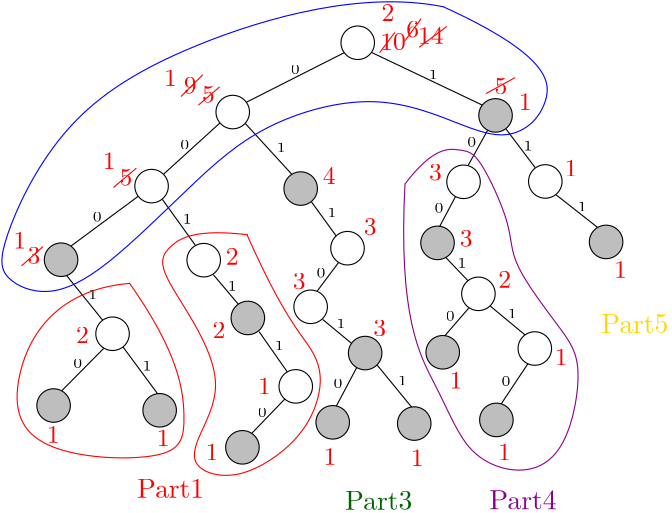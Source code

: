 <?xml version="1.0"?>
<!DOCTYPE ipe SYSTEM "ipe.dtd">
<ipe version="70218" creator="Ipe 7.2.28">
<info created="D:20241101192823" modified="D:20241101193738"/>
<ipestyle name="basic">
<symbol name="arrow/arc(spx)">
<path stroke="sym-stroke" fill="sym-stroke" pen="sym-pen">
0 0 m
-1 0.333 l
-1 -0.333 l
h
</path>
</symbol>
<symbol name="arrow/farc(spx)">
<path stroke="sym-stroke" fill="white" pen="sym-pen">
0 0 m
-1 0.333 l
-1 -0.333 l
h
</path>
</symbol>
<symbol name="arrow/ptarc(spx)">
<path stroke="sym-stroke" fill="sym-stroke" pen="sym-pen">
0 0 m
-1 0.333 l
-0.8 0 l
-1 -0.333 l
h
</path>
</symbol>
<symbol name="arrow/fptarc(spx)">
<path stroke="sym-stroke" fill="white" pen="sym-pen">
0 0 m
-1 0.333 l
-0.8 0 l
-1 -0.333 l
h
</path>
</symbol>
<symbol name="mark/circle(sx)" transformations="translations">
<path fill="sym-stroke">
0.6 0 0 0.6 0 0 e
0.4 0 0 0.4 0 0 e
</path>
</symbol>
<symbol name="mark/disk(sx)" transformations="translations">
<path fill="sym-stroke">
0.6 0 0 0.6 0 0 e
</path>
</symbol>
<symbol name="mark/fdisk(sfx)" transformations="translations">
<group>
<path fill="sym-fill">
0.5 0 0 0.5 0 0 e
</path>
<path fill="sym-stroke" fillrule="eofill">
0.6 0 0 0.6 0 0 e
0.4 0 0 0.4 0 0 e
</path>
</group>
</symbol>
<symbol name="mark/box(sx)" transformations="translations">
<path fill="sym-stroke" fillrule="eofill">
-0.6 -0.6 m
0.6 -0.6 l
0.6 0.6 l
-0.6 0.6 l
h
-0.4 -0.4 m
0.4 -0.4 l
0.4 0.4 l
-0.4 0.4 l
h
</path>
</symbol>
<symbol name="mark/square(sx)" transformations="translations">
<path fill="sym-stroke">
-0.6 -0.6 m
0.6 -0.6 l
0.6 0.6 l
-0.6 0.6 l
h
</path>
</symbol>
<symbol name="mark/fsquare(sfx)" transformations="translations">
<group>
<path fill="sym-fill">
-0.5 -0.5 m
0.5 -0.5 l
0.5 0.5 l
-0.5 0.5 l
h
</path>
<path fill="sym-stroke" fillrule="eofill">
-0.6 -0.6 m
0.6 -0.6 l
0.6 0.6 l
-0.6 0.6 l
h
-0.4 -0.4 m
0.4 -0.4 l
0.4 0.4 l
-0.4 0.4 l
h
</path>
</group>
</symbol>
<symbol name="mark/cross(sx)" transformations="translations">
<group>
<path fill="sym-stroke">
-0.43 -0.57 m
0.57 0.43 l
0.43 0.57 l
-0.57 -0.43 l
h
</path>
<path fill="sym-stroke">
-0.43 0.57 m
0.57 -0.43 l
0.43 -0.57 l
-0.57 0.43 l
h
</path>
</group>
</symbol>
<symbol name="arrow/fnormal(spx)">
<path stroke="sym-stroke" fill="white" pen="sym-pen">
0 0 m
-1 0.333 l
-1 -0.333 l
h
</path>
</symbol>
<symbol name="arrow/pointed(spx)">
<path stroke="sym-stroke" fill="sym-stroke" pen="sym-pen">
0 0 m
-1 0.333 l
-0.8 0 l
-1 -0.333 l
h
</path>
</symbol>
<symbol name="arrow/fpointed(spx)">
<path stroke="sym-stroke" fill="white" pen="sym-pen">
0 0 m
-1 0.333 l
-0.8 0 l
-1 -0.333 l
h
</path>
</symbol>
<symbol name="arrow/linear(spx)">
<path stroke="sym-stroke" pen="sym-pen">
-1 0.333 m
0 0 l
-1 -0.333 l
</path>
</symbol>
<symbol name="arrow/fdouble(spx)">
<path stroke="sym-stroke" fill="white" pen="sym-pen">
0 0 m
-1 0.333 l
-1 -0.333 l
h
-1 0 m
-2 0.333 l
-2 -0.333 l
h
</path>
</symbol>
<symbol name="arrow/double(spx)">
<path stroke="sym-stroke" fill="sym-stroke" pen="sym-pen">
0 0 m
-1 0.333 l
-1 -0.333 l
h
-1 0 m
-2 0.333 l
-2 -0.333 l
h
</path>
</symbol>
<symbol name="arrow/mid-normal(spx)">
<path stroke="sym-stroke" fill="sym-stroke" pen="sym-pen">
0.5 0 m
-0.5 0.333 l
-0.5 -0.333 l
h
</path>
</symbol>
<symbol name="arrow/mid-fnormal(spx)">
<path stroke="sym-stroke" fill="white" pen="sym-pen">
0.5 0 m
-0.5 0.333 l
-0.5 -0.333 l
h
</path>
</symbol>
<symbol name="arrow/mid-pointed(spx)">
<path stroke="sym-stroke" fill="sym-stroke" pen="sym-pen">
0.5 0 m
-0.5 0.333 l
-0.3 0 l
-0.5 -0.333 l
h
</path>
</symbol>
<symbol name="arrow/mid-fpointed(spx)">
<path stroke="sym-stroke" fill="white" pen="sym-pen">
0.5 0 m
-0.5 0.333 l
-0.3 0 l
-0.5 -0.333 l
h
</path>
</symbol>
<symbol name="arrow/mid-double(spx)">
<path stroke="sym-stroke" fill="sym-stroke" pen="sym-pen">
1 0 m
0 0.333 l
0 -0.333 l
h
0 0 m
-1 0.333 l
-1 -0.333 l
h
</path>
</symbol>
<symbol name="arrow/mid-fdouble(spx)">
<path stroke="sym-stroke" fill="white" pen="sym-pen">
1 0 m
0 0.333 l
0 -0.333 l
h
0 0 m
-1 0.333 l
-1 -0.333 l
h
</path>
</symbol>
<anglesize name="22.5 deg" value="22.5"/>
<anglesize name="30 deg" value="30"/>
<anglesize name="45 deg" value="45"/>
<anglesize name="60 deg" value="60"/>
<anglesize name="90 deg" value="90"/>
<arrowsize name="large" value="10"/>
<arrowsize name="small" value="5"/>
<arrowsize name="tiny" value="3"/>
<color name="blue" value="0 0 1"/>
<color name="brown" value="0.647 0.165 0.165"/>
<color name="darkblue" value="0 0 0.545"/>
<color name="darkcyan" value="0 0.545 0.545"/>
<color name="darkgray" value="0.663"/>
<color name="darkgreen" value="0 0.392 0"/>
<color name="darkmagenta" value="0.545 0 0.545"/>
<color name="darkorange" value="1 0.549 0"/>
<color name="darkred" value="0.545 0 0"/>
<color name="gold" value="1 0.843 0"/>
<color name="gray" value="0.745"/>
<color name="green" value="0 1 0"/>
<color name="lightblue" value="0.678 0.847 0.902"/>
<color name="lightcyan" value="0.878 1 1"/>
<color name="lightgray" value="0.827"/>
<color name="lightgreen" value="0.565 0.933 0.565"/>
<color name="lightyellow" value="1 1 0.878"/>
<color name="navy" value="0 0 0.502"/>
<color name="orange" value="1 0.647 0"/>
<color name="pink" value="1 0.753 0.796"/>
<color name="purple" value="0.627 0.125 0.941"/>
<color name="red" value="1 0 0"/>
<color name="seagreen" value="0.18 0.545 0.341"/>
<color name="turquoise" value="0.251 0.878 0.816"/>
<color name="violet" value="0.933 0.51 0.933"/>
<color name="yellow" value="1 1 0"/>
<dashstyle name="dash dot dotted" value="[4 2 1 2 1 2] 0"/>
<dashstyle name="dash dotted" value="[4 2 1 2] 0"/>
<dashstyle name="dashed" value="[4] 0"/>
<dashstyle name="dotted" value="[1 3] 0"/>
<gridsize name="10 pts (~3.5 mm)" value="10"/>
<gridsize name="14 pts (~5 mm)" value="14"/>
<gridsize name="16 pts (~6 mm)" value="16"/>
<gridsize name="20 pts (~7 mm)" value="20"/>
<gridsize name="28 pts (~10 mm)" value="28"/>
<gridsize name="32 pts (~12 mm)" value="32"/>
<gridsize name="4 pts" value="4"/>
<gridsize name="56 pts (~20 mm)" value="56"/>
<gridsize name="8 pts (~3 mm)" value="8"/>
<opacity name="10%" value="0.1"/>
<opacity name="30%" value="0.3"/>
<opacity name="50%" value="0.5"/>
<opacity name="75%" value="0.75"/>
<pen name="fat" value="1.2"/>
<pen name="heavier" value="0.8"/>
<pen name="ultrafat" value="2"/>
<symbolsize name="large" value="5"/>
<symbolsize name="small" value="2"/>
<symbolsize name="tiny" value="1.1"/>
<textsize name="Huge" value="\Huge"/>
<textsize name="LARGE" value="\LARGE"/>
<textsize name="Large" value="\Large"/>
<textsize name="footnote" value="\footnotesize"/>
<textsize name="huge" value="\huge"/>
<textsize name="large" value="\large"/>
<textsize name="script" value="\scriptsize"/>
<textsize name="small" value="\small"/>
<textsize name="tiny" value="\tiny"/>
<textstyle name="center" begin="\begin{center}" end="\end{center}"/>
<textstyle name="item" begin="\begin{itemize}\item{}" end="\end{itemize}"/>
<textstyle name="itemize" begin="\begin{itemize}" end="\end{itemize}"/>
<tiling name="falling" angle="-60" step="4" width="1"/>
<tiling name="rising" angle="30" step="4" width="1"/>
</ipestyle>
<page>
<layer name="alpha"/>
<view layers="alpha" active="alpha"/>
<path layer="alpha" matrix="1 0 0 1 108.552 89.497" stroke="black">
6.03211 0 0 6.03211 237.647 676.186 e
</path>
<path matrix="1 0 0 1 63.553 64.545" stroke="black">
6.03211 0 0 6.03211 237.647 676.186 e
</path>
<path matrix="1 0 0 1 34.3354 37.886" stroke="black">
6.03211 0 0 6.03211 237.647 676.186 e
</path>
<path matrix="1 0 0 1 53.1029 11.228" stroke="black">
6.03211 0 0 6.03211 237.647 676.186 e
</path>
<path matrix="1 0 0 1 65.812 197.647" stroke="black">
275.585 564.493 m
240.396 546.675 l
</path>
<path matrix="1 0 0 1 65.812 197.647" stroke="black">
285.467 564.493 m
325.297 545.551 l
</path>
<path matrix="1 0 0 1 65.812 197.647" stroke="black">
230.776 539.159 m
210.545 520.776 l
</path>
<path matrix="1 0 0 1 65.812 197.647" stroke="black">
239.919 538.964 m
256.746 520.581 l
</path>
<path matrix="1 0 0 1 65.812 197.647" stroke="black">
201.402 512.8 m
177.086 494.806 l
</path>
<path matrix="1 0 0 1 65.812 197.647" stroke="black">
210.059 511.633 m
222.022 495.001 l
</path>
<path matrix="1 0 0 1 20.2863 -15.266" stroke="black">
6.03211 0 0 6.03211 237.647 676.186 e
</path>
<path matrix="1 0 0 1 65.812 197.647" stroke="black">
175.403 484.455 m
188.58 468.134 l
</path>
<path matrix="1 0 0 1 65.812 197.647" stroke="black">
188.955 458.027 m
173.756 442.679 l
</path>
<path matrix="1 0 0 1 65.812 197.647" stroke="black">
195.917 458.476 m
208.42 441.556 l
</path>
<path matrix="1 0 0 1 86.2398 -34.207" stroke="black">
6.03211 0 0 6.03211 237.647 676.186 e
</path>
<path matrix="1 0 0 1 65.812 197.647" stroke="black">
228.387 484.552 m
237.446 473.846 l
</path>
<path matrix="1 0 0 1 65.812 197.647" stroke="black">
244.858 464.038 m
255.04 449.514 l
</path>
<path matrix="1 0 0 1 65.812 197.647" stroke="black">
254.217 439.856 m
242.163 427.353 l
</path>
<path matrix="1 0 0 1 104.869 15.535" stroke="black">
6.03211 0 0 6.03211 237.647 676.186 e
</path>
<path matrix="1 0 0 1 65.812 197.647" stroke="black">
263.689 510.805 m
272.661 498.422 l
</path>
<path matrix="1 0 0 1 91.6014 -5.567" stroke="black">
6.03211 0 0 6.03211 237.647 676.186 e
</path>
<path matrix="1 0 0 1 65.812 197.647" stroke="black">
273.472 488.921 m
265.754 478.585 l
</path>
<path matrix="1 0 0 1 65.812 197.647" stroke="black">
267.726 468.448 m
278.1 459.861 l
</path>
<path matrix="1 0 0 1 65.812 197.647" stroke="black">
280.045 451.171 m
272.548 436.976 l
</path>
<path matrix="1 0 0 1 65.812 197.647" stroke="black">
287.364 452.013 m
299.829 436.798 l
</path>
<path matrix="1 0 0 1 146.637 39.436" stroke="black">
6.03211 0 0 6.03211 237.647 676.186 e
</path>
<path matrix="1 0 0 1 176.079 39.562" stroke="black">
6.03211 0 0 6.03211 237.647 676.186 e
</path>
<path matrix="1 0 0 1 65.812 197.647" stroke="black">
333.761 536.981 m
344.249 523.081 l
</path>
<path matrix="1 0 0 1 65.812 197.647" stroke="black">
351.704 513.351 m
366.994 501.347 l
</path>
<path matrix="1 0 0 1 65.812 197.647" stroke="black">
327.317 536.854 m
320.114 523.839 l
</path>
<path matrix="1 0 0 1 65.812 197.647" stroke="black">
315.544 512.59 m
309.777 501.722 l
</path>
<path matrix="1 0 0 1 151.997 -0.893" stroke="black">
6.03211 0 0 6.03211 237.647 676.186 e
</path>
<path matrix="1 0 0 1 65.812 197.647" stroke="black">
311.913 490.912 m
320.096 482.325 l
</path>
<path matrix="1 0 0 1 172.3 -20.581" stroke="black">
6.03211 0 0 6.03211 237.647 676.186 e
</path>
<path matrix="1 0 0 1 65.812 197.647" stroke="black">
320.341 472.513 m
311.668 462.475 l
</path>
<path matrix="1 0 0 1 65.812 197.647" stroke="black">
328.073 473.249 m
340.582 462.869 l
</path>
<path matrix="1 0 0 1 65.812 197.647" stroke="black">
341.683 452.54 m
331.924 437.857 l
</path>
<text matrix="1 0 0 1 107.972 74.724" transformations="translations" pos="214.032 679.669" stroke="black" type="label" width="3.39" height="3.21" depth="0" valign="baseline" size="tiny">0</text>
<text matrix="1 0 0 1 68.1693 47.61" transformations="translations" pos="214.032 679.669" stroke="black" type="label" width="3.39" height="3.21" depth="0" valign="baseline" size="tiny">0</text>
<text matrix="1 0 0 1 36.6556 21.64" transformations="translations" pos="214.032 679.669" stroke="black" type="label" width="3.39" height="3.21" depth="0" valign="baseline" size="tiny">0</text>
<text matrix="1 0 0 1 29.6629 -31.068" transformations="translations" pos="214.032 679.669" stroke="black" type="label" width="3.39" height="3.21" depth="0" valign="baseline" size="tiny">0</text>
<text matrix="1 0 0 1 117.267 1.466" transformations="translations" pos="214.032 679.669" stroke="black" type="label" width="3.39" height="3.21" depth="0" valign="baseline" size="tiny">0</text>
<text matrix="1 0 0 1 96.088 -48.71" transformations="translations" pos="214.032 679.669" stroke="black" type="label" width="3.39" height="3.21" depth="0" valign="baseline" size="tiny">0</text>
<text matrix="1 0 0 1 123.322 -38.303" transformations="translations" pos="214.032 679.669" stroke="black" type="label" width="3.39" height="3.21" depth="0" valign="baseline" size="tiny">0</text>
<text matrix="1 0 0 1 163.803 -14.099" transformations="translations" pos="214.032 679.669" stroke="black" type="label" width="3.39" height="3.21" depth="0" valign="baseline" size="tiny">0</text>
<text matrix="1 0 0 1 159.699 24.807" transformations="translations" pos="214.032 679.669" stroke="black" type="label" width="3.39" height="3.21" depth="0" valign="baseline" size="tiny">0</text>
<text matrix="1 0 0 1 171.518 48.611" transformations="translations" pos="214.032 679.669" stroke="black" type="label" width="3.39" height="3.21" depth="0" valign="baseline" size="tiny">0</text>
<text matrix="1 0 0 1 183.833 -37.525" transformations="translations" pos="214.032 679.669" stroke="black" type="label" width="3.39" height="3.21" depth="0" valign="baseline" size="tiny">0</text>
<text matrix="1 0 0 1 206.963 87.377" transformations="translations" pos="164.723 665.142" stroke="black" type="label" width="3.39" height="3.21" depth="0" valign="baseline" size="tiny">1</text>
<text matrix="1 0 0 1 241.072 61.709" transformations="translations" pos="164.723 665.142" stroke="black" type="label" width="3.39" height="3.21" depth="0" valign="baseline" size="tiny">1</text>
<text matrix="1 0 0 1 260.615 39.794" transformations="translations" pos="164.723 665.142" stroke="black" type="label" width="3.39" height="3.21" depth="0" valign="baseline" size="tiny">1</text>
<text matrix="1 0 0 1 217.341 19.506" transformations="translations" pos="164.723 665.142" stroke="black" type="label" width="3.39" height="3.21" depth="0" valign="baseline" size="tiny">1</text>
<text matrix="1 0 0 1 235.411 1.31" transformations="translations" pos="164.723 665.142" stroke="black" type="label" width="3.39" height="3.21" depth="0" valign="baseline" size="tiny">1</text>
<text matrix="1 0 0 1 173.747 -2.228" transformations="translations" pos="164.723 665.142" stroke="black" type="label" width="3.39" height="3.21" depth="0" valign="baseline" size="tiny">1</text>
<text matrix="1 0 0 1 195.86 -22.825" transformations="translations" pos="164.723 665.142" stroke="black" type="label" width="3.39" height="3.21" depth="0" valign="baseline" size="tiny">1</text>
<text matrix="1 0 0 1 170.461 37.701" transformations="translations" pos="164.723 665.142" stroke="black" type="label" width="3.39" height="3.21" depth="0" valign="baseline" size="tiny">1</text>
<text matrix="1 0 0 1 152.266 61.078" transformations="translations" pos="164.723 665.142" stroke="black" type="label" width="3.39" height="3.21" depth="0" valign="baseline" size="tiny">1</text>
<text matrix="1 0 0 1 84.3632 8.192" transformations="translations" pos="164.723 665.142" stroke="black" type="label" width="3.39" height="3.21" depth="0" valign="baseline" size="tiny">1</text>
<text matrix="1 0 0 1 103.913 -17.486" transformations="translations" pos="164.723 665.142" stroke="black" type="label" width="3.39" height="3.21" depth="0" valign="baseline" size="tiny">1</text>
<text matrix="1 0 0 1 118.406 35.426" transformations="translations" pos="164.723 665.142" stroke="black" type="label" width="3.39" height="3.21" depth="0" valign="baseline" size="tiny">1</text>
<text matrix="1 0 0 1 134.552 11.305" transformations="translations" pos="164.723 665.142" stroke="black" type="label" width="3.39" height="3.21" depth="0" valign="baseline" size="tiny">1</text>
<text matrix="1 0 0 1 151.476 -10.191" transformations="translations" pos="164.723 665.142" stroke="black" type="label" width="3.39" height="3.21" depth="0" valign="baseline" size="tiny">1</text>
<path matrix="1 0 0 1 -0.9403 -41.098" stroke="black" fill="gray">
6.03211 0 0 6.03211 237.647 676.186 e
</path>
<path matrix="1 0 0 1 37.2426 -42.82" stroke="black" fill="gray">
6.03211 0 0 6.03211 237.647 676.186 e
</path>
<path matrix="1 0 0 1 1.755 11.385" stroke="black" fill="gray">
6.03211 0 0 6.03211 237.647 676.186 e
</path>
<path matrix="1 0 0 1 67.0423 -56.146" stroke="black" fill="gray">
6.03211 0 0 6.03211 237.647 676.186 e
</path>
<path matrix="1 0 0 1 68.9888 -9.578" stroke="black" fill="gray">
6.03211 0 0 6.03211 237.647 676.186 e
</path>
<path matrix="1 0 0 1 99.5426 -47.148" stroke="black" fill="gray">
6.03211 0 0 6.03211 237.647 676.186 e
</path>
<path matrix="1 0 0 1 128.891 -47.597" stroke="black" fill="gray">
6.03211 0 0 6.03211 237.647 676.186 e
</path>
<path matrix="1 0 0 1 111.222 -22.217" stroke="black" fill="gray">
6.03211 0 0 6.03211 237.647 676.186 e
</path>
<path matrix="1 0 0 1 88.0128 37.004" stroke="black" fill="gray">
6.03211 0 0 6.03211 237.647 676.186 e
</path>
<path matrix="1 0 0 1 158.163 63.342" stroke="black" fill="gray">
6.03211 0 0 6.03211 237.647 676.186 e
</path>
<path matrix="1 0 0 1 137.275 17.448" stroke="black" fill="gray">
6.03211 0 0 6.03211 237.647 676.186 e
</path>
<path matrix="1 0 0 1 139.147 -21.933" stroke="black" fill="gray">
6.03211 0 0 6.03211 237.647 676.186 e
</path>
<path matrix="1 0 0 1 158.469 -46.284" stroke="black" fill="gray">
6.03211 0 0 6.03211 237.647 676.186 e
</path>
<path matrix="1 0 0 1 197.965 17.796" stroke="black" fill="gray">
6.03211 0 0 6.03211 237.647 676.186 e
</path>
<text matrix="1 0 0 1 20.2278 -58.01" transformations="translations" pos="214.032 679.669" stroke="red" type="label" width="4.608" height="5.778" depth="0" valign="baseline" size="small">1</text>
<text matrix="1 0 0 1 59.8044 -59.179" transformations="translations" pos="214.032 679.669" stroke="red" type="label" width="4.608" height="5.778" depth="0" valign="baseline" size="small">1</text>
<text matrix="1 0 0 1 30.784 -22.148" transformations="translations" pos="214.032 679.669" stroke="red" type="label" width="4.608" height="5.778" depth="0" valign="baseline" size="small">2</text>
<text matrix="1 0 0 1 13.2648 6.452" transformations="translations" pos="214.032 679.669" stroke="red" type="label" width="4.608" height="5.778" depth="0" valign="baseline" size="small">3</text>
<text matrix="1 0 0 1 46.3566 34.528" transformations="translations" pos="214.032 679.669" stroke="red" type="label" width="4.608" height="5.778" depth="0" valign="baseline" size="small">5</text>
<text matrix="1 0 0 1 40.3671 40.592" transformations="translations" pos="214.032 679.669" stroke="red" type="label" width="4.608" height="5.778" depth="0" valign="baseline" size="small">1</text>
<path matrix="1 0 0 1 65.812 197.647" stroke="red">
200.701 522.923 m
192.465 515.96 l
</path>
<text matrix="1 0 0 1 84.6892 6.078" transformations="translations" pos="214.032 679.669" stroke="red" type="label" width="4.608" height="5.778" depth="0" valign="baseline" size="small">2</text>
<text matrix="1 0 0 1 79.8976 -20.351" transformations="translations" pos="214.032 679.669" stroke="red" type="label" width="4.608" height="5.778" depth="0" valign="baseline" size="small">2</text>
<text matrix="1 0 0 1 96.2189 -40.565" transformations="translations" pos="214.032 679.669" stroke="red" type="label" width="4.608" height="5.778" depth="0" valign="baseline" size="small">1</text>
<text matrix="1 0 0 1 77.3521 -64.299" transformations="translations" pos="214.032 679.669" stroke="red" type="label" width="4.608" height="5.778" depth="0" valign="baseline" size="small">1</text>
<text matrix="1 0 0 1 119.85 -65.868" transformations="translations" pos="214.032 679.669" stroke="red" type="label" width="4.608" height="5.778" depth="0" valign="baseline" size="small">1</text>
<text matrix="1 0 0 1 151.285 -66.331" transformations="translations" pos="214.032 679.669" stroke="red" type="label" width="4.608" height="5.778" depth="0" valign="baseline" size="small">1</text>
<text matrix="1 0 0 1 137.746 -19.637" transformations="translations" pos="214.032 679.669" stroke="red" type="label" width="4.608" height="5.778" depth="0" valign="baseline" size="small">3</text>
<text matrix="1 0 0 1 108.745 -2.734" transformations="translations" pos="214.032 679.669" stroke="red" type="label" width="4.608" height="5.778" depth="0" valign="baseline" size="small">3</text>
<text matrix="1 0 0 1 134.366 16.837" transformations="translations" pos="214.032 679.669" stroke="red" type="label" width="4.608" height="5.778" depth="0" valign="baseline" size="small">3</text>
<text matrix="1 0 0 1 119.598 35.162" transformations="translations" pos="214.032 679.669" stroke="red" type="label" width="4.608" height="5.778" depth="0" valign="baseline" size="small">4</text>
<text matrix="1 0 0 1 76.135 64.409" transformations="translations" pos="214.032 679.669" stroke="red" type="label" width="7.679" height="5.778" depth="0" valign="baseline" size="small">5
</text>
<text matrix="1 0 0 1 69.5624 67.654" transformations="translations" pos="214.032 679.669" stroke="red" type="label" width="4.608" height="5.778" depth="0" valign="baseline" size="small">9</text>
<text matrix="1 0 0 1 62.4218 70.413" transformations="translations" pos="214.032 679.669" stroke="red" type="label" width="4.608" height="5.778" depth="0" valign="baseline" size="small">1</text>
<path matrix="1 0 0 1 65.812 197.647" stroke="red">
223.039 545.603 m
230.659 552.161 l
</path>
<path matrix="1 0 0 1 65.812 197.647" stroke="red">
216.731 548.664 m
224.601 556.533 l
</path>
<text matrix="1 0 0 1 157.851 36.408" transformations="translations" pos="214.032 679.669" stroke="red" type="label" width="4.608" height="5.778" depth="0" valign="baseline" size="small">3</text>
<text matrix="1 0 0 1 168.882 12.567" transformations="translations" pos="214.032 679.669" stroke="red" type="label" width="4.608" height="5.778" depth="0" valign="baseline" size="small">3</text>
<text matrix="1 0 0 1 182.76 -2.2" transformations="translations" pos="214.032 679.669" stroke="red" type="label" width="4.608" height="5.778" depth="0" valign="baseline" size="small">2</text>
<text matrix="1 0 0 1 165.219 -38.468" transformations="translations" pos="214.032 679.669" stroke="red" type="label" width="4.608" height="5.778" depth="0" valign="baseline" size="small">1</text>
<text matrix="1 0 0 1 203.116 -30.106" transformations="translations" pos="214.032 679.669" stroke="red" type="label" width="4.608" height="5.778" depth="0" valign="baseline" size="small">1</text>
<text matrix="1 0 0 1 182.655 -64.267" transformations="translations" pos="214.032 679.669" stroke="red" type="label" width="4.608" height="5.778" depth="0" valign="baseline" size="small">1</text>
<path matrix="1 0 0 1 65.812 197.647" stroke="darkmagenta">
297.367 517.145 m
307.508 530.489
318.539 529.421
323.877 528.176
336.509 500.776
334.73 489.746
354.123 464.125
361.951 453.272
356.08 420.713
340.423 411.461
319.429 418.756
310.711 442.063
294.876 468.929
297.396 517.351 c
</path>
<text matrix="1 0 0 1 62.7549 187.632" transformations="translations" pos="330.81 410.113" stroke="darkmagenta" type="label" width="24.242" height="6.808" depth="0" valign="baseline">Part4</text>
<text matrix="1 0 0 1 10.8234 187.47" transformations="translations" pos="330.81 410.113" stroke="darkgreen" type="label" width="24.242" height="6.808" depth="0" valign="baseline">Part3</text>
<text matrix="1 0 0 1 224.41 1.434" transformations="translations" pos="214.032 679.669" stroke="red" type="label" width="4.608" height="5.778" depth="0" valign="baseline" size="small">1</text>
<text matrix="1 0 0 1 206.618 37.907" transformations="translations" pos="214.032 679.669" stroke="red" type="label" width="4.608" height="5.778" depth="0" valign="baseline" size="small">1</text>
<text matrix="1 0 0 1 190.132 61.821" transformations="translations" pos="214.032 679.669" stroke="red" type="label" width="4.608" height="5.778" depth="0" valign="baseline" size="small">1</text>
<text matrix="1 0 0 1 181.382 67.408" transformations="translations" pos="214.032 679.669" stroke="red" type="label" width="4.608" height="5.778" depth="0" valign="baseline" size="small">5</text>
<path matrix="1 0 0 1 65.812 197.647" stroke="red">
337.05 555.508 m
326.509 549.711 l
</path>
<text matrix="1 0 0 1 140.27 83.431" transformations="translations" pos="214.032 679.669" stroke="red" type="label" width="9.215" height="5.778" depth="0" valign="baseline" size="small">10</text>
<text matrix="1 0 0 1 149.617 87.8844" transformations="translations" pos="214.032 679.669" stroke="red" type="label" width="4.608" height="5.778" depth="0" valign="baseline" size="small">6</text>
<text matrix="1 0 0 1 153.868 85.645" transformations="translations" pos="214.032 679.669" stroke="red" type="label" width="9.215" height="5.778" depth="0" valign="baseline" size="small">14</text>
<text matrix="1 0 0 1 140.691 93.868" transformations="translations" pos="214.032 679.669" stroke="red" type="label" width="4.608" height="5.778" depth="0" valign="baseline" size="small">2</text>
<path matrix="1 0 0 1 65.812 197.647" stroke="red">
288.247 564.441 m
293.728 571.749 l
</path>
<path matrix="1 0 0 1 68.5179 201.151" stroke="red">
294.689 565.258 m
300.506 573.191 l
</path>
<path matrix="1 0 0 1 65.812 197.647" stroke="red">
302.478 566.412 m
312.43 573.912 l
</path>
<text matrix="1 0 0 1 103.019 251.041" transformations="translations" pos="330.81 410.113" stroke="gold" type="label" width="24.242" height="6.808" depth="0" valign="baseline">Part5</text>
<path stroke="red">
264.133 679.057 m
236.062 676.758
217.183 638.837
230.973 616.512
281.206 614.87
285.146 627.182
281.698 654.104
263.969 679.221 c
</path>
<path stroke="red">
232.863 692.304 m
225.152 685.341 l
</path>
<text matrix="1 0 0 1 8.17403 11.917" transformations="translations" pos="214.032 679.669" stroke="red" type="label" width="4.608" height="5.778" depth="0" valign="baseline" size="small">1</text>
<path stroke="blue">
377.499 778.543 m
348.278 784.617
278.346 765.082
236.65 734.877
216.622 691.374
218.099 680.375
234.187 673.481
254.215 682.838
286.39 714.685
311.014 737.011
353.86 748.83
386.692 734.384
401.63 730.444
416.405 741.607
415.42 761.142
376.794 778.748 c
</path>
<path stroke="red">
306.654 696.571 m
288.269 698.706
276.941 692.467
274.151 684.588
287.612 665.545
298.775 641.578
287.284 622.043
286.299 612.029
303.371 607.433
325.861 622.207
333.905 640.265
332.099 654.875
319.459 667.023
306.268 696.69 c
</path>
<text matrix="1 0 0 1 43.6863 195.136" transformations="translations" pos="223.017 406.762" stroke="red" type="label" width="24.242" height="6.808" depth="0" valign="baseline">Part1</text>
</page>
</ipe>
